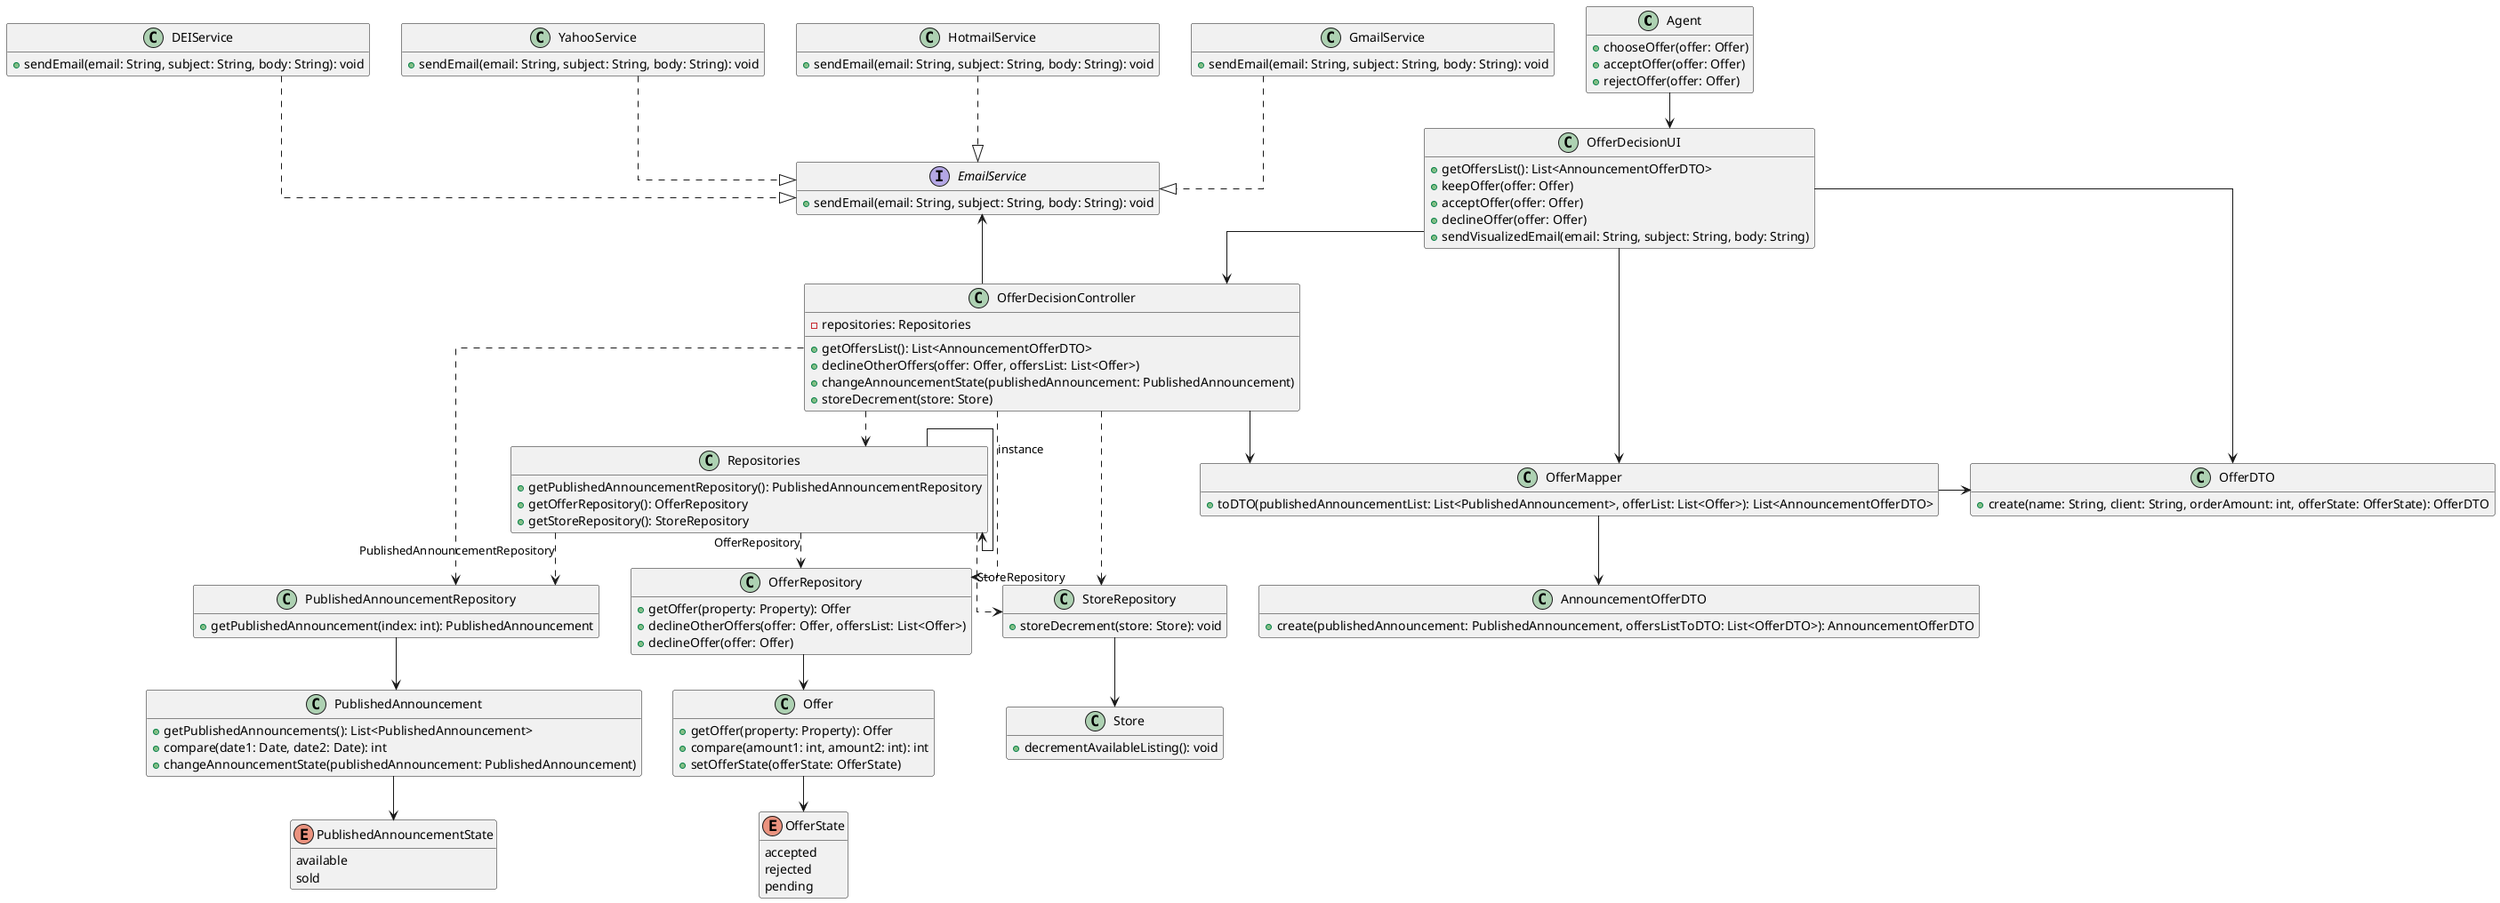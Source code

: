 @startuml
!define arrow2(direction)  [[[#0000FF], [dashed], [direction]]]
hide empty members
skinparam linetype ortho
skinparam ranksep 40

class Agent {
  +chooseOffer(offer: Offer)
  +acceptOffer(offer: Offer)
  +rejectOffer(offer: Offer)
}

class OfferDecisionUI {
  +getOffersList(): List<AnnouncementOfferDTO>
  +keepOffer(offer: Offer)
  +acceptOffer(offer: Offer)
  +declineOffer(offer: Offer)
  +sendVisualizedEmail(email: String, subject: String, body: String)
}

class OfferDecisionController {
  -repositories: Repositories
  +getOffersList(): List<AnnouncementOfferDTO>
  +declineOtherOffers(offer: Offer, offersList: List<Offer>)
  +changeAnnouncementState(publishedAnnouncement: PublishedAnnouncement)
  +storeDecrement(store: Store)
}

class Repositories {
  +getPublishedAnnouncementRepository(): PublishedAnnouncementRepository
  +getOfferRepository(): OfferRepository
  +getStoreRepository(): StoreRepository
}

class PublishedAnnouncement {
  +getPublishedAnnouncements(): List<PublishedAnnouncement>
  +compare(date1: Date, date2: Date): int
  +changeAnnouncementState(publishedAnnouncement: PublishedAnnouncement)
}

class Offer {
  +getOffer(property: Property): Offer
  +compare(amount1: int, amount2: int): int
  +setOfferState(offerState: OfferState)
}

class Store {
  +decrementAvailableListing(): void
}

class PublishedAnnouncementRepository {
  +getPublishedAnnouncement(index: int): PublishedAnnouncement
}

class OfferRepository {
  +getOffer(property: Property): Offer
  +declineOtherOffers(offer: Offer, offersList: List<Offer>)
  +declineOffer(offer: Offer)
}

class StoreRepository {
  +storeDecrement(store: Store): void
}

class OfferMapper {
  +toDTO(publishedAnnouncementList: List<PublishedAnnouncement>, offerList: List<Offer>): List<AnnouncementOfferDTO>
}

interface EmailService {
  +sendEmail(email: String, subject: String, body: String): void
}

class DEIService {
  +sendEmail(email: String, subject: String, body: String): void
}

class GmailService {
  +sendEmail(email: String, subject: String, body: String): void
}

class HotmailService {
  +sendEmail(email: String, subject: String, body: String): void
}

class YahooService {
  +sendEmail(email: String, subject: String, body: String): void
}

class AnnouncementOfferDTO {
  +create(publishedAnnouncement: PublishedAnnouncement, offersListToDTO: List<OfferDTO>): AnnouncementOfferDTO
}

class OfferDTO {
  +create(name: String, client: String, orderAmount: int, offerState: OfferState): OfferDTO
}

enum OfferState {
  accepted
  rejected
  pending
}

enum PublishedAnnouncementState {
  available
  sold
}

Agent --> OfferDecisionUI
OfferDecisionUI --> OfferDecisionController
OfferDecisionController ..> Repositories

OfferDecisionController --> OfferMapper
OfferDecisionController --up> EmailService
OfferDecisionUI --> OfferMapper

Repositories --> Repositories : instance
EmailService <|..up DEIService
EmailService <|..up GmailService
EmailService <|..up HotmailService
EmailService <|..up YahooService

OfferDecisionController ..> OfferRepository
OfferDecisionController ..> PublishedAnnouncementRepository
OfferDecisionController ..> StoreRepository

OfferMapper --right> OfferDTO
OfferMapper --> AnnouncementOfferDTO
OfferDecisionUI --> OfferDTO

PublishedAnnouncement --> PublishedAnnouncementState
Offer --> OfferState
OfferRepository --> Offer
StoreRepository --> Store
PublishedAnnouncementRepository --> PublishedAnnouncement

Repositories ..> PublishedAnnouncementRepository : PublishedAnnouncementRepository
Repositories ..> OfferRepository : OfferRepository
Repositories ..> StoreRepository : StoreRepository
@enduml

